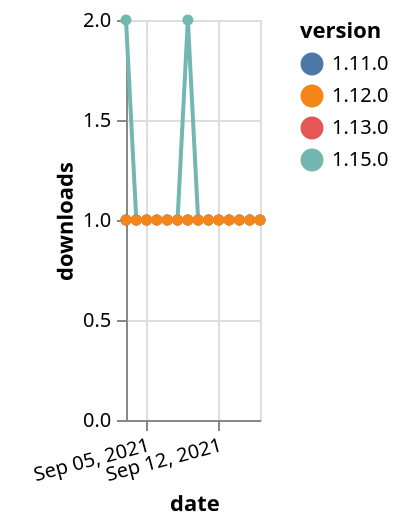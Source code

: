{"$schema": "https://vega.github.io/schema/vega-lite/v5.json", "description": "A simple bar chart with embedded data.", "data": {"values": [{"date": "2021-09-03", "total": 214, "delta": 1, "version": "1.11.0"}, {"date": "2021-09-04", "total": 215, "delta": 1, "version": "1.11.0"}, {"date": "2021-09-05", "total": 216, "delta": 1, "version": "1.11.0"}, {"date": "2021-09-06", "total": 217, "delta": 1, "version": "1.11.0"}, {"date": "2021-09-07", "total": 218, "delta": 1, "version": "1.11.0"}, {"date": "2021-09-08", "total": 219, "delta": 1, "version": "1.11.0"}, {"date": "2021-09-09", "total": 220, "delta": 1, "version": "1.11.0"}, {"date": "2021-09-10", "total": 221, "delta": 1, "version": "1.11.0"}, {"date": "2021-09-11", "total": 222, "delta": 1, "version": "1.11.0"}, {"date": "2021-09-12", "total": 223, "delta": 1, "version": "1.11.0"}, {"date": "2021-09-13", "total": 224, "delta": 1, "version": "1.11.0"}, {"date": "2021-09-14", "total": 225, "delta": 1, "version": "1.11.0"}, {"date": "2021-09-15", "total": 226, "delta": 1, "version": "1.11.0"}, {"date": "2021-09-16", "total": 227, "delta": 1, "version": "1.11.0"}, {"date": "2021-09-03", "total": 273, "delta": 1, "version": "1.13.0"}, {"date": "2021-09-04", "total": 274, "delta": 1, "version": "1.13.0"}, {"date": "2021-09-05", "total": 275, "delta": 1, "version": "1.13.0"}, {"date": "2021-09-06", "total": 276, "delta": 1, "version": "1.13.0"}, {"date": "2021-09-07", "total": 277, "delta": 1, "version": "1.13.0"}, {"date": "2021-09-08", "total": 278, "delta": 1, "version": "1.13.0"}, {"date": "2021-09-09", "total": 279, "delta": 1, "version": "1.13.0"}, {"date": "2021-09-10", "total": 280, "delta": 1, "version": "1.13.0"}, {"date": "2021-09-11", "total": 281, "delta": 1, "version": "1.13.0"}, {"date": "2021-09-12", "total": 282, "delta": 1, "version": "1.13.0"}, {"date": "2021-09-13", "total": 283, "delta": 1, "version": "1.13.0"}, {"date": "2021-09-14", "total": 284, "delta": 1, "version": "1.13.0"}, {"date": "2021-09-15", "total": 285, "delta": 1, "version": "1.13.0"}, {"date": "2021-09-16", "total": 286, "delta": 1, "version": "1.13.0"}, {"date": "2021-09-03", "total": 109, "delta": 2, "version": "1.15.0"}, {"date": "2021-09-04", "total": 110, "delta": 1, "version": "1.15.0"}, {"date": "2021-09-05", "total": 111, "delta": 1, "version": "1.15.0"}, {"date": "2021-09-06", "total": 112, "delta": 1, "version": "1.15.0"}, {"date": "2021-09-07", "total": 113, "delta": 1, "version": "1.15.0"}, {"date": "2021-09-08", "total": 114, "delta": 1, "version": "1.15.0"}, {"date": "2021-09-09", "total": 116, "delta": 2, "version": "1.15.0"}, {"date": "2021-09-10", "total": 117, "delta": 1, "version": "1.15.0"}, {"date": "2021-09-11", "total": 118, "delta": 1, "version": "1.15.0"}, {"date": "2021-09-12", "total": 119, "delta": 1, "version": "1.15.0"}, {"date": "2021-09-13", "total": 120, "delta": 1, "version": "1.15.0"}, {"date": "2021-09-14", "total": 121, "delta": 1, "version": "1.15.0"}, {"date": "2021-09-15", "total": 122, "delta": 1, "version": "1.15.0"}, {"date": "2021-09-16", "total": 123, "delta": 1, "version": "1.15.0"}, {"date": "2021-09-03", "total": 173, "delta": 1, "version": "1.12.0"}, {"date": "2021-09-04", "total": 174, "delta": 1, "version": "1.12.0"}, {"date": "2021-09-05", "total": 175, "delta": 1, "version": "1.12.0"}, {"date": "2021-09-06", "total": 176, "delta": 1, "version": "1.12.0"}, {"date": "2021-09-07", "total": 177, "delta": 1, "version": "1.12.0"}, {"date": "2021-09-08", "total": 178, "delta": 1, "version": "1.12.0"}, {"date": "2021-09-09", "total": 179, "delta": 1, "version": "1.12.0"}, {"date": "2021-09-10", "total": 180, "delta": 1, "version": "1.12.0"}, {"date": "2021-09-11", "total": 181, "delta": 1, "version": "1.12.0"}, {"date": "2021-09-12", "total": 182, "delta": 1, "version": "1.12.0"}, {"date": "2021-09-13", "total": 183, "delta": 1, "version": "1.12.0"}, {"date": "2021-09-14", "total": 184, "delta": 1, "version": "1.12.0"}, {"date": "2021-09-15", "total": 185, "delta": 1, "version": "1.12.0"}, {"date": "2021-09-16", "total": 186, "delta": 1, "version": "1.12.0"}]}, "width": "container", "mark": {"type": "line", "point": {"filled": true}}, "encoding": {"x": {"field": "date", "type": "temporal", "timeUnit": "yearmonthdate", "title": "date", "axis": {"labelAngle": -15}}, "y": {"field": "delta", "type": "quantitative", "title": "downloads"}, "color": {"field": "version", "type": "nominal"}, "tooltip": {"field": "delta"}}}